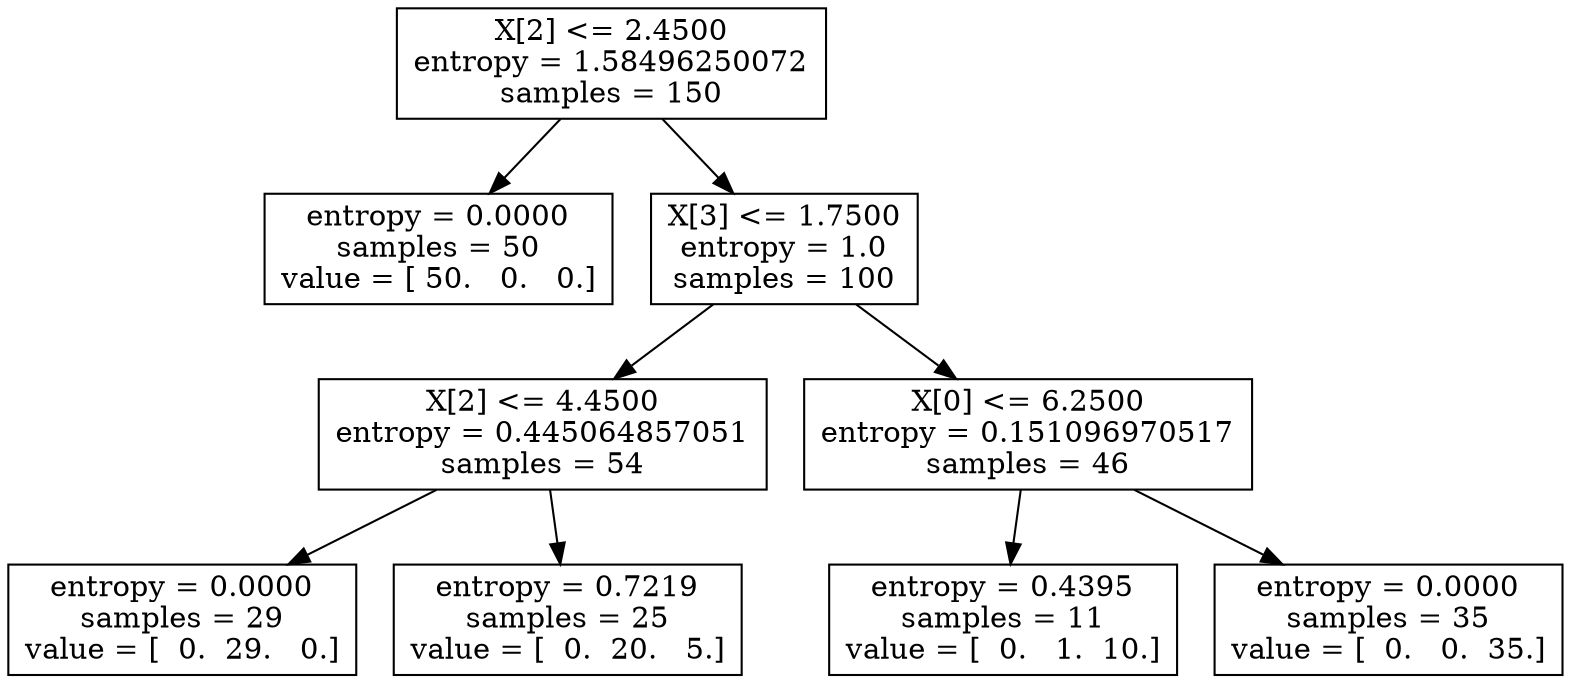 digraph Tree {
0 [label="X[2] <= 2.4500\nentropy = 1.58496250072\nsamples = 150", shape="box"] ;
1 [label="entropy = 0.0000\nsamples = 50\nvalue = [ 50.   0.   0.]", shape="box"] ;
0 -> 1 ;
2 [label="X[3] <= 1.7500\nentropy = 1.0\nsamples = 100", shape="box"] ;
0 -> 2 ;
3 [label="X[2] <= 4.4500\nentropy = 0.445064857051\nsamples = 54", shape="box"] ;
2 -> 3 ;
4 [label="entropy = 0.0000\nsamples = 29\nvalue = [  0.  29.   0.]", shape="box"] ;
3 -> 4 ;
5 [label="entropy = 0.7219\nsamples = 25\nvalue = [  0.  20.   5.]", shape="box"] ;
3 -> 5 ;
6 [label="X[0] <= 6.2500\nentropy = 0.151096970517\nsamples = 46", shape="box"] ;
2 -> 6 ;
7 [label="entropy = 0.4395\nsamples = 11\nvalue = [  0.   1.  10.]", shape="box"] ;
6 -> 7 ;
8 [label="entropy = 0.0000\nsamples = 35\nvalue = [  0.   0.  35.]", shape="box"] ;
6 -> 8 ;
}